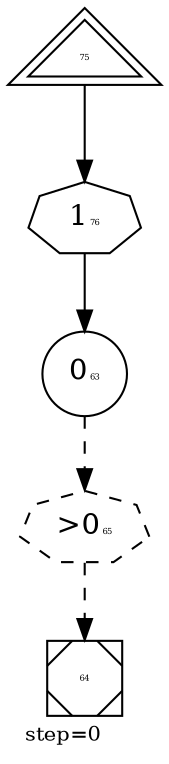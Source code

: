 digraph {
  graph  [labelloc=bottom,labeljust=left,fontsize="10",label="step=0"];
  "63" [shape=circle,peripheries="1",label=<0<FONT POINT-SIZE='4'>63</FONT>>,labelfontcolor=black,color=black];
  "64" [shape=Msquare,peripheries="1",label=<<FONT POINT-SIZE='4'>64</FONT>>,labelfontcolor=black,color=black];
  "75" [shape=triangle,peripheries="2",label=<<FONT POINT-SIZE='4'>75</FONT>>,labelfontcolor=black,color=black];
  "76" [label=<1<FONT POINT-SIZE='4'>76</FONT>>,peripheries="1",color=black,shape=septagon];
  "75" -> "76" [color=black];
  "76" -> "63" [color=black];
  "65" [label=<&gt;0<FONT POINT-SIZE='4'>65</FONT>>,peripheries="1",color=black,style=dashed,shape=septagon];
  "63" -> "65" [style=dashed,color=black];
  "65" -> "64" [style=dashed,color=black];
}